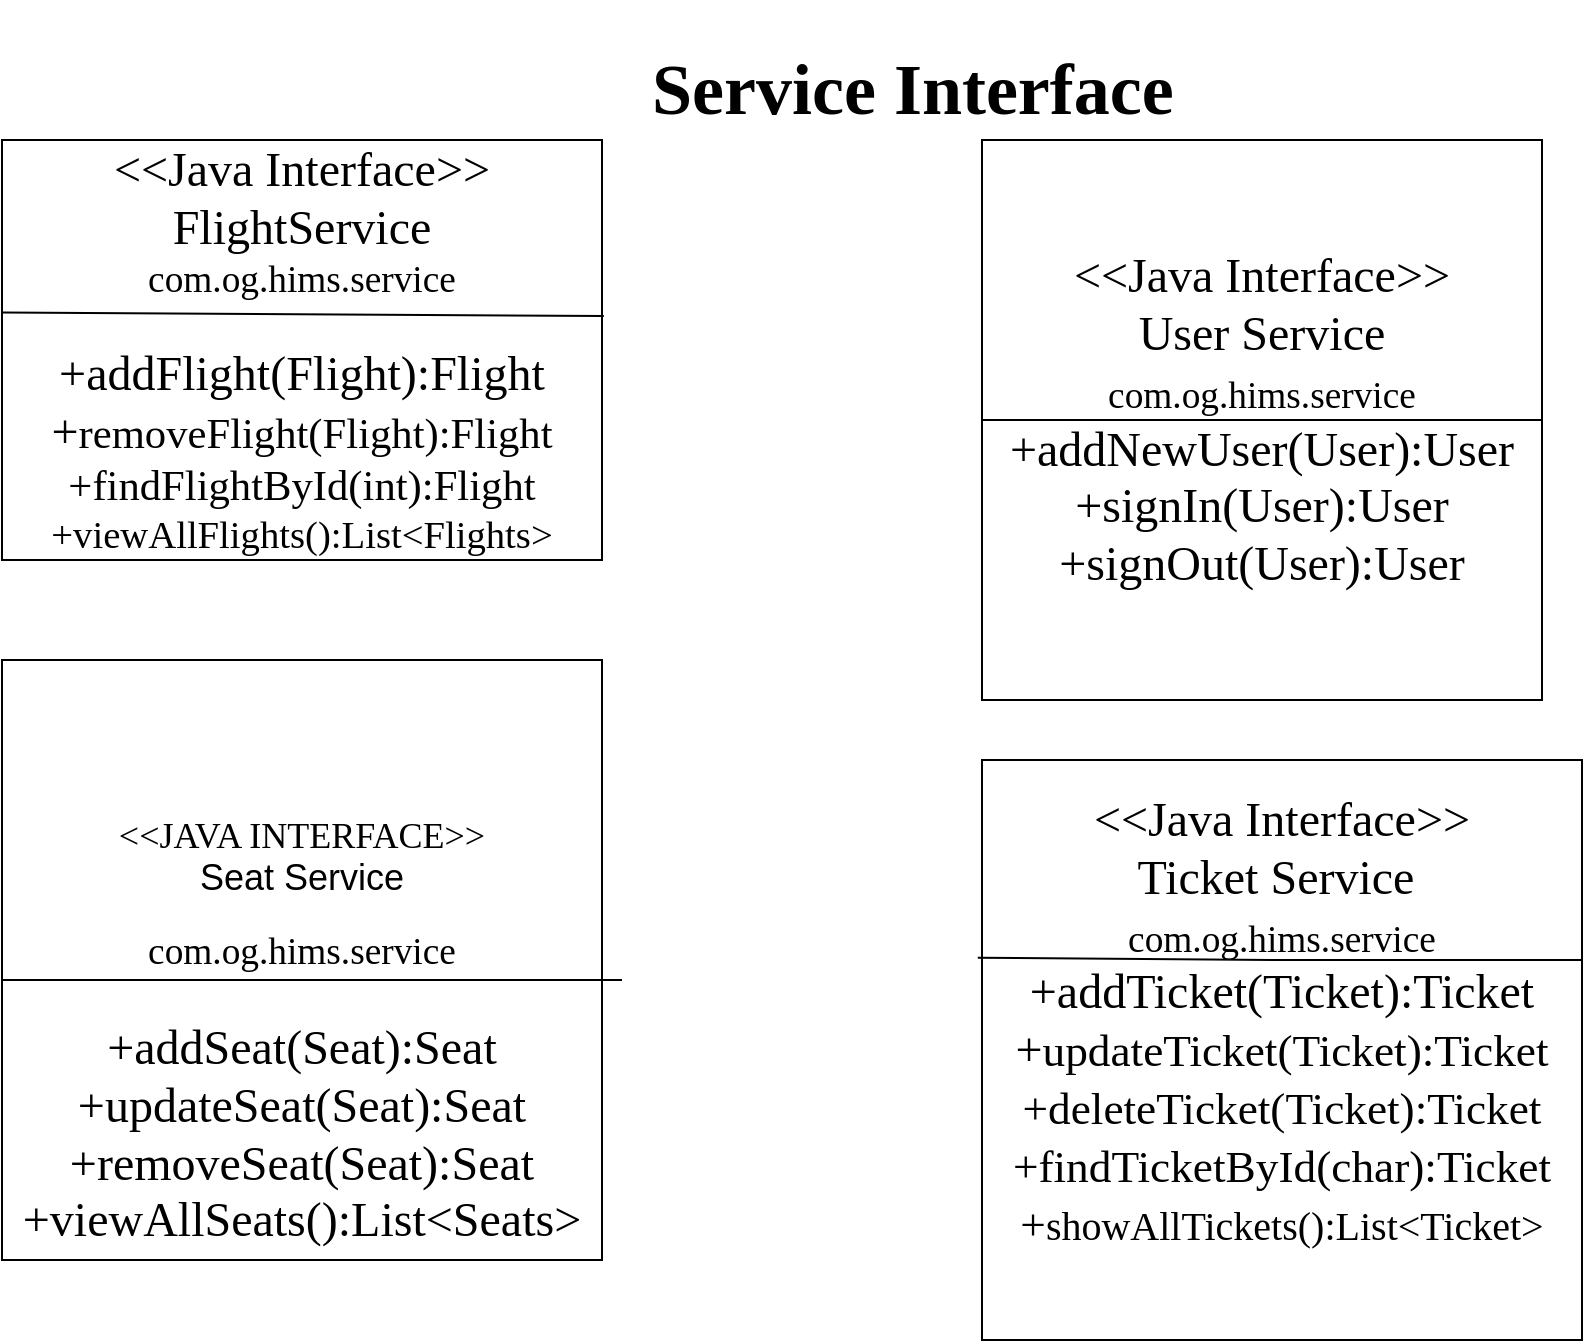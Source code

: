 <mxfile version="16.1.2" type="device"><diagram id="C5RBs43oDa-KdzZeNtuy" name="Page-1"><mxGraphModel dx="1116" dy="1852" grid="1" gridSize="10" guides="1" tooltips="1" connect="1" arrows="1" fold="1" page="1" pageScale="1" pageWidth="827" pageHeight="1169" math="0" shadow="0"><root><mxCell id="WIyWlLk6GJQsqaUBKTNV-0"/><mxCell id="WIyWlLk6GJQsqaUBKTNV-1" parent="WIyWlLk6GJQsqaUBKTNV-0"/><mxCell id="T08UFM2ZrvCFP5_Xpfmf-6" style="edgeStyle=orthogonalEdgeStyle;rounded=0;orthogonalLoop=1;jettySize=auto;html=1;exitX=0.5;exitY=1;exitDx=0;exitDy=0;fontFamily=Times New Roman;fontSize=18;" edge="1" parent="WIyWlLk6GJQsqaUBKTNV-1" source="T08UFM2ZrvCFP5_Xpfmf-1"><mxGeometry relative="1" as="geometry"><mxPoint x="180" y="590" as="targetPoint"/></mxGeometry></mxCell><mxCell id="T08UFM2ZrvCFP5_Xpfmf-1" value="&lt;p style=&quot;margin-top: 0pt ; margin-bottom: 0pt ; margin-left: 0in ; direction: ltr ; unicode-bidi: embed ; word-break: normal&quot;&gt;&lt;span style=&quot;font-size: 18pt ; font-family: &amp;#34;times new roman&amp;#34;&quot;&gt;&lt;br&gt;&lt;/span&gt;&lt;/p&gt;&lt;p style=&quot;margin-top: 0pt ; margin-bottom: 0pt ; margin-left: 0in ; direction: ltr ; unicode-bidi: embed ; word-break: normal&quot;&gt;&lt;br&gt;&lt;/p&gt;&lt;p style=&quot;margin-top: 0pt ; margin-bottom: 0pt ; margin-left: 0in ; direction: ltr ; unicode-bidi: embed ; word-break: normal&quot;&gt;&lt;br&gt;&lt;/p&gt;&lt;br&gt;&lt;font face=&quot;Times New Roman&quot; style=&quot;font-size: 18px&quot;&gt;&amp;lt;&amp;lt;JAVA INTERFACE&amp;gt;&amp;gt;&lt;br&gt;&lt;/font&gt;&lt;font style=&quot;font-size: 18px&quot;&gt;Seat Service&lt;/font&gt;&lt;br&gt;&lt;br&gt;&lt;p style=&quot;margin-top: 0pt ; margin-bottom: 0pt ; margin-left: 0in ; direction: ltr ; unicode-bidi: embed ; word-break: normal&quot;&gt;&lt;span style=&quot;font-family: &amp;#34;times new roman&amp;#34; ; font-size: 14pt&quot;&gt;com.og.hims.service&lt;/span&gt;&lt;/p&gt;&lt;p style=&quot;margin-top: 0pt ; margin-bottom: 0pt ; margin-left: 0in ; direction: ltr ; unicode-bidi: embed ; word-break: normal&quot;&gt;&lt;span style=&quot;font-family: &amp;#34;times new roman&amp;#34; ; font-size: 14pt&quot;&gt;&lt;br&gt;&lt;/span&gt;&lt;/p&gt;&lt;p style=&quot;margin-top: 0pt ; margin-bottom: 0pt ; margin-left: 0in ; direction: ltr ; unicode-bidi: embed ; word-break: normal&quot;&gt;&lt;span style=&quot;font-size: 18pt ; font-family: &amp;#34;times new roman&amp;#34;&quot;&gt;+addSeat(Seat):Seat&lt;/span&gt;&lt;/p&gt;&lt;span style=&quot;font-family: &amp;#34;times new roman&amp;#34; ; font-size: 18pt&quot;&gt;+updateSeat(Seat):Seat&lt;/span&gt;&lt;br&gt;&lt;span style=&quot;font-family: &amp;#34;times new roman&amp;#34; ; font-size: 18pt&quot;&gt;+removeSeat(Seat):Seat&lt;/span&gt;&lt;br&gt;&lt;span style=&quot;font-family: &amp;#34;times new roman&amp;#34; ; font-size: 18pt&quot;&gt;+viewAllSeats():List&amp;lt;Seats&amp;gt;&lt;/span&gt;" style="whiteSpace=wrap;html=1;aspect=fixed;" vertex="1" parent="WIyWlLk6GJQsqaUBKTNV-1"><mxGeometry x="40" y="300" width="300" height="300" as="geometry"/></mxCell><mxCell id="T08UFM2ZrvCFP5_Xpfmf-5" value="" style="endArrow=none;html=1;rounded=0;fontFamily=Times New Roman;fontSize=18;" edge="1" parent="WIyWlLk6GJQsqaUBKTNV-1" target="T08UFM2ZrvCFP5_Xpfmf-1"><mxGeometry width="50" height="50" relative="1" as="geometry"><mxPoint x="350" y="460" as="sourcePoint"/><mxPoint x="370" y="340" as="targetPoint"/><Array as="points"><mxPoint x="320" y="460"/><mxPoint x="40" y="460"/><mxPoint x="40" y="480"/></Array></mxGeometry></mxCell><mxCell id="T08UFM2ZrvCFP5_Xpfmf-10" value="&lt;p style=&quot;margin-top: 0pt ; margin-bottom: 0pt ; margin-left: 0in ; direction: ltr ; unicode-bidi: embed ; word-break: normal&quot;&gt;&lt;span style=&quot;font-size: 18pt&quot;&gt;&amp;lt;&amp;lt;Java Interface&amp;gt;&amp;gt;&lt;/span&gt;&lt;/p&gt;&lt;span style=&quot;font-size: 18pt&quot;&gt;Flight&lt;/span&gt;&lt;span style=&quot;font-size: 18pt&quot;&gt;Service&lt;/span&gt;&lt;br&gt;&lt;span style=&quot;font-size: 14pt&quot;&gt;com.og.hims.service&lt;br&gt;&lt;/span&gt;&lt;br&gt;&lt;p style=&quot;margin-top: 0pt ; margin-bottom: 0pt ; margin-left: 0in ; direction: ltr ; unicode-bidi: embed ; word-break: normal&quot;&gt;&lt;span style=&quot;font-size: 18pt&quot;&gt;+addFlight(Flight):Flight&lt;/span&gt;&lt;/p&gt;&lt;span style=&quot;font-size: 18pt&quot;&gt;+&lt;/span&gt;&lt;span style=&quot;font-size: 16pt&quot;&gt;removeFlight(Flight):Flight&lt;br&gt;&lt;/span&gt;&lt;span style=&quot;font-size: 16pt&quot;&gt;+findFlightById(int):Flight&lt;/span&gt;&lt;br&gt;&lt;span style=&quot;font-size: 14.5pt&quot;&gt;+viewAllFlights():List&amp;lt;Flights&amp;gt;&lt;/span&gt;" style="rounded=0;whiteSpace=wrap;html=1;fontFamily=Times New Roman;fontSize=18;" vertex="1" parent="WIyWlLk6GJQsqaUBKTNV-1"><mxGeometry x="40" y="40" width="300" height="210" as="geometry"/></mxCell><mxCell id="T08UFM2ZrvCFP5_Xpfmf-11" value="" style="endArrow=none;html=1;rounded=0;fontFamily=Times New Roman;fontSize=18;exitX=0.001;exitY=0.411;exitDx=0;exitDy=0;exitPerimeter=0;entryX=1.003;entryY=0.419;entryDx=0;entryDy=0;entryPerimeter=0;" edge="1" parent="WIyWlLk6GJQsqaUBKTNV-1" source="T08UFM2ZrvCFP5_Xpfmf-10" target="T08UFM2ZrvCFP5_Xpfmf-10"><mxGeometry width="50" height="50" relative="1" as="geometry"><mxPoint x="370" y="320" as="sourcePoint"/><mxPoint x="420" y="270" as="targetPoint"/><Array as="points"/></mxGeometry></mxCell><mxCell id="T08UFM2ZrvCFP5_Xpfmf-13" value="&lt;h1&gt;Service Interface&lt;/h1&gt;" style="text;html=1;strokeColor=none;fillColor=none;spacing=5;spacingTop=-20;whiteSpace=wrap;overflow=hidden;rounded=0;fontFamily=Times New Roman;fontSize=18;" vertex="1" parent="WIyWlLk6GJQsqaUBKTNV-1"><mxGeometry x="360" y="-20" width="280" height="120" as="geometry"/></mxCell><mxCell id="T08UFM2ZrvCFP5_Xpfmf-15" value="&lt;span style=&quot;font-size: 18pt&quot;&gt;&amp;lt;&amp;lt;Java Interface&amp;gt;&amp;gt;&lt;/span&gt;&lt;br&gt;&lt;span style=&quot;font-size: 18pt&quot;&gt;User &lt;/span&gt;&lt;span style=&quot;font-size: 18pt&quot;&gt;Service&lt;br&gt;&lt;/span&gt;&lt;span style=&quot;font-size: 14pt&quot;&gt;com.og.hims.service&lt;br&gt;&lt;/span&gt;&lt;span style=&quot;font-family: &amp;#34;times new roman&amp;#34; ; font-size: 18pt&quot;&gt;+addNewUser(User):User&lt;/span&gt;&lt;br&gt;&lt;span style=&quot;font-family: &amp;#34;times new roman&amp;#34; ; font-size: 18pt&quot;&gt;+signIn(User):User&lt;/span&gt;&lt;br&gt;&lt;span style=&quot;font-family: &amp;#34;times new roman&amp;#34; ; font-size: 18pt&quot;&gt;+signOut(User):User&lt;br&gt;&lt;/span&gt;" style="rounded=0;whiteSpace=wrap;html=1;fontFamily=Times New Roman;fontSize=24;" vertex="1" parent="WIyWlLk6GJQsqaUBKTNV-1"><mxGeometry x="530" y="40" width="280" height="280" as="geometry"/></mxCell><mxCell id="T08UFM2ZrvCFP5_Xpfmf-16" value="" style="endArrow=none;html=1;rounded=0;fontFamily=Times New Roman;fontSize=24;exitX=0;exitY=0.5;exitDx=0;exitDy=0;entryX=1;entryY=0.5;entryDx=0;entryDy=0;" edge="1" parent="WIyWlLk6GJQsqaUBKTNV-1" source="T08UFM2ZrvCFP5_Xpfmf-15" target="T08UFM2ZrvCFP5_Xpfmf-15"><mxGeometry width="50" height="50" relative="1" as="geometry"><mxPoint x="370" y="350" as="sourcePoint"/><mxPoint x="420" y="300" as="targetPoint"/><Array as="points"><mxPoint x="660" y="180"/></Array></mxGeometry></mxCell><mxCell id="T08UFM2ZrvCFP5_Xpfmf-17" value="&lt;p style=&quot;margin-top: 0pt ; margin-bottom: 0pt ; margin-left: 0in ; direction: ltr ; unicode-bidi: embed ; word-break: normal&quot;&gt;&lt;span style=&quot;font-size: 18pt&quot;&gt;&amp;lt;&amp;lt;Java Interface&amp;gt;&amp;gt;&lt;/span&gt;&lt;/p&gt;&lt;span style=&quot;font-size: 18pt&quot;&gt;Ticket &lt;/span&gt;&lt;span style=&quot;font-size: 18pt&quot;&gt;Service&amp;nbsp;&lt;br&gt;&lt;/span&gt;&lt;span style=&quot;font-size: 14pt&quot;&gt;com.og.hims.service&lt;br&gt;&lt;/span&gt;&lt;p style=&quot;margin-top: 0pt ; margin-bottom: 0pt ; margin-left: 0in ; direction: ltr ; unicode-bidi: embed ; word-break: normal&quot;&gt;&lt;span style=&quot;font-size: 18pt&quot;&gt;+addTicket(Ticket):Ticket&lt;/span&gt;&lt;/p&gt;&lt;span style=&quot;font-size: 18pt&quot;&gt;+&lt;/span&gt;&lt;span style=&quot;font-size: 17pt&quot;&gt;updateTicket(Ticket):Ticket&lt;/span&gt;&lt;br&gt;&lt;span style=&quot;font-size: 17pt&quot;&gt;+deleteTicket(Ticket):Ticket&lt;/span&gt;&lt;br&gt;&lt;span style=&quot;font-size: 17pt&quot;&gt;+findTicketById(char):Ticket&lt;/span&gt;&lt;br&gt;&lt;p style=&quot;margin-top: 0pt ; margin-bottom: 0pt ; margin-left: 0in ; direction: ltr ; unicode-bidi: embed ; word-break: normal&quot;&gt;&lt;span style=&quot;font-size: 17pt&quot;&gt;+&lt;/span&gt;&lt;span style=&quot;font-size: 15pt&quot;&gt;showAllTickets():List&amp;lt;Ticket&amp;gt;&lt;/span&gt;&lt;/p&gt;&lt;span style=&quot;font-size: 18pt&quot;&gt;&lt;br&gt;&lt;/span&gt;" style="rounded=0;whiteSpace=wrap;html=1;fontFamily=Times New Roman;fontSize=24;" vertex="1" parent="WIyWlLk6GJQsqaUBKTNV-1"><mxGeometry x="530" y="350" width="300" height="290" as="geometry"/></mxCell><mxCell id="T08UFM2ZrvCFP5_Xpfmf-24" value="" style="endArrow=none;html=1;rounded=0;fontFamily=Times New Roman;fontSize=24;exitX=-0.007;exitY=0.341;exitDx=0;exitDy=0;exitPerimeter=0;" edge="1" parent="WIyWlLk6GJQsqaUBKTNV-1" source="T08UFM2ZrvCFP5_Xpfmf-17"><mxGeometry width="50" height="50" relative="1" as="geometry"><mxPoint x="480" y="420" as="sourcePoint"/><mxPoint x="830" y="450" as="targetPoint"/><Array as="points"><mxPoint x="680" y="450"/></Array></mxGeometry></mxCell></root></mxGraphModel></diagram></mxfile>